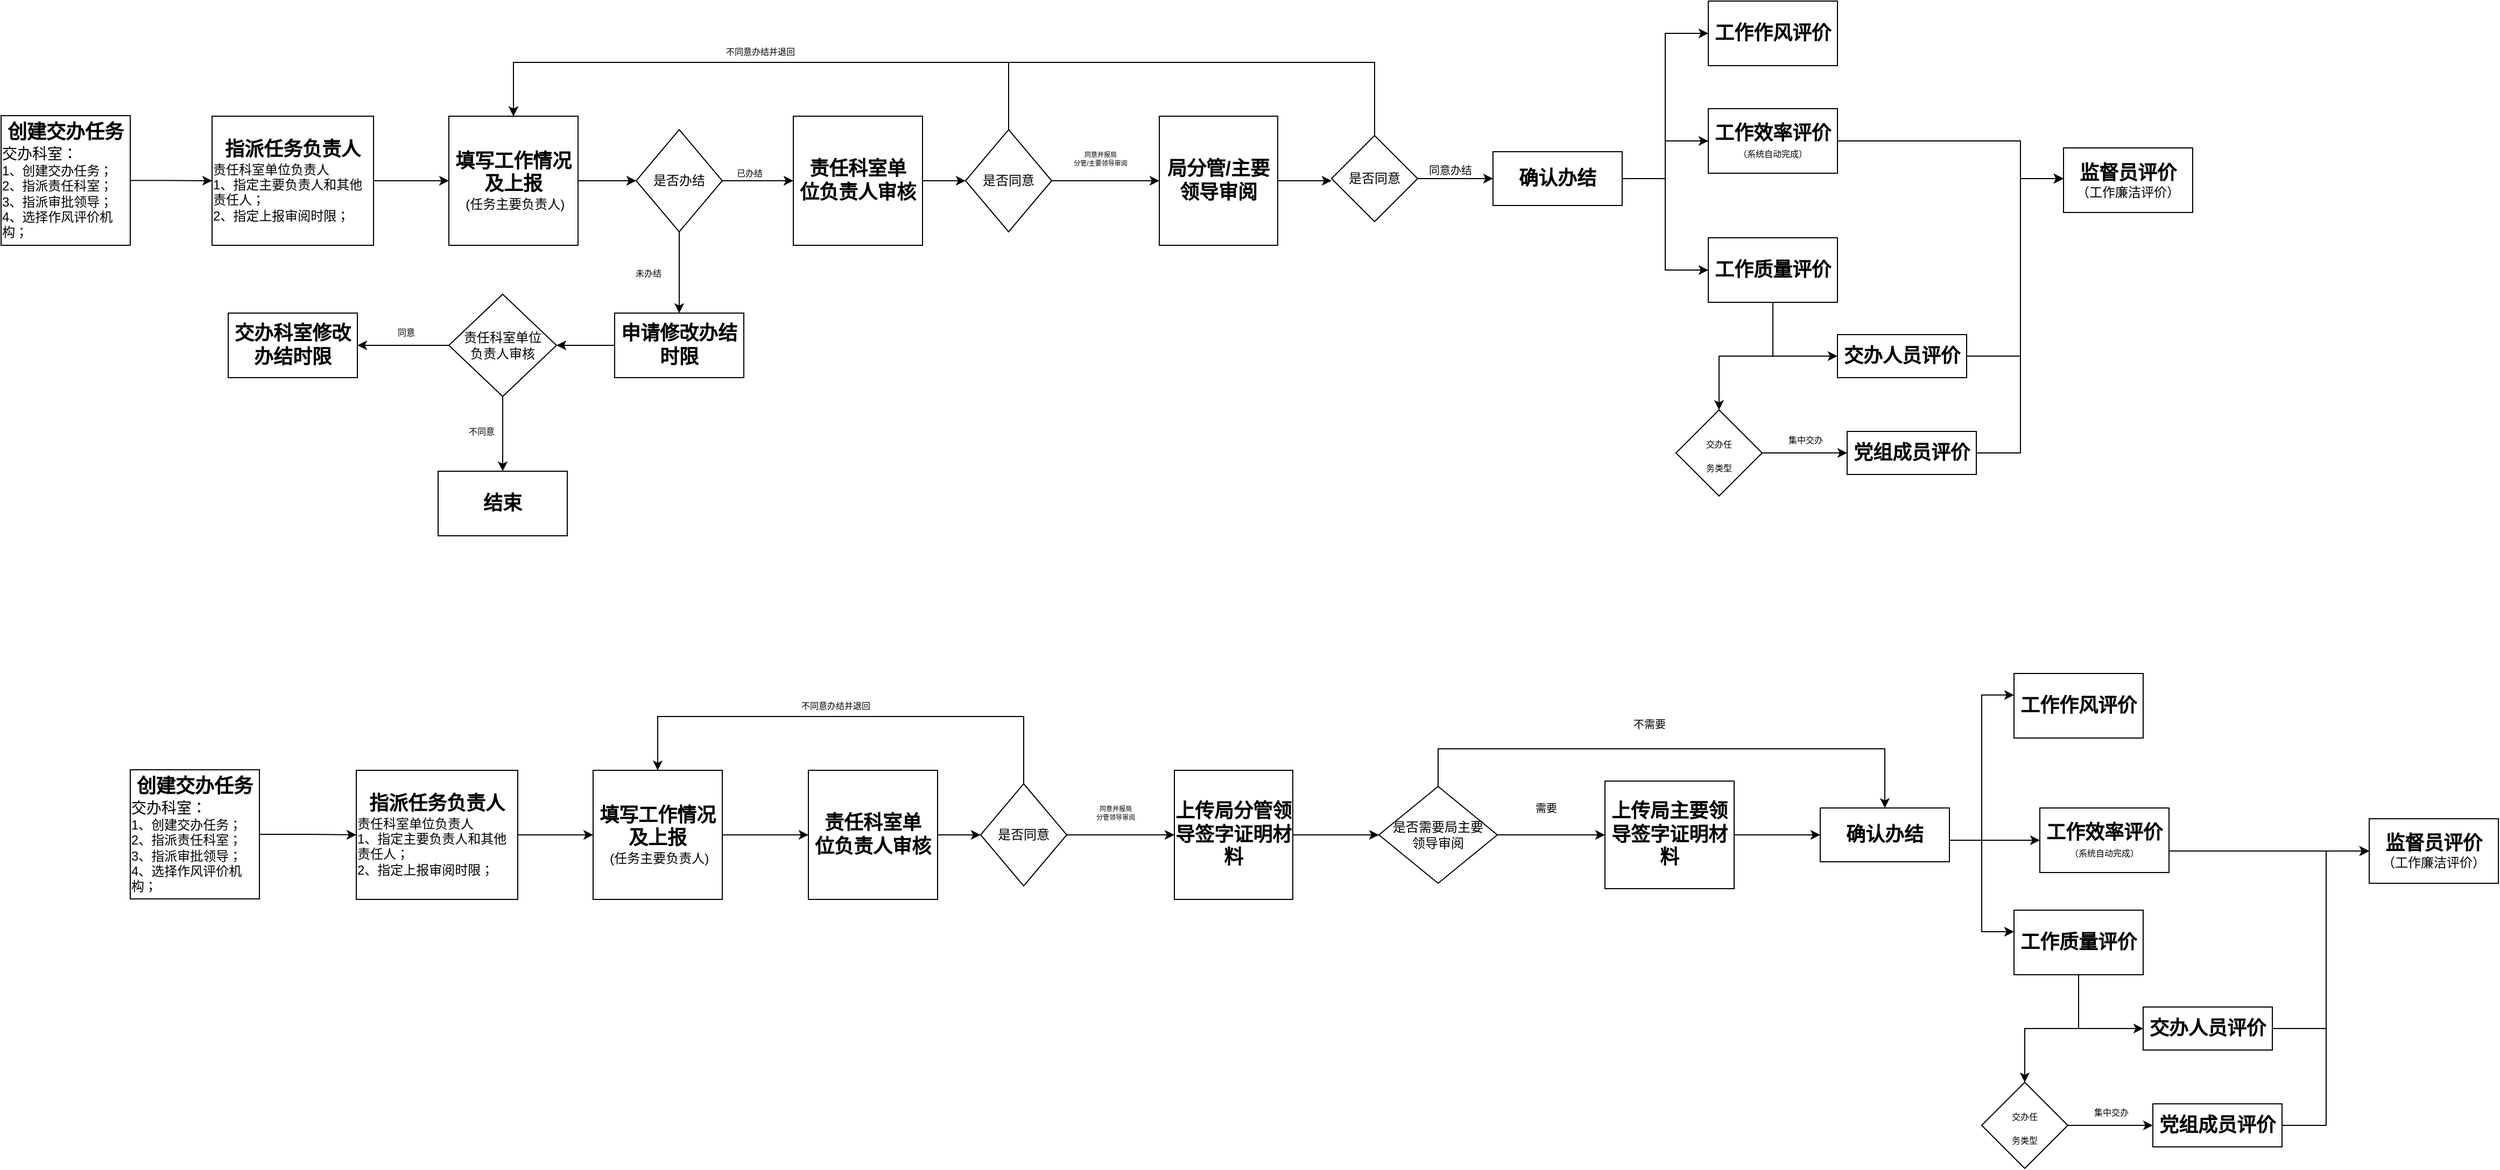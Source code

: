 <mxfile version="16.2.4" type="github">
  <diagram id="zva_Izvk_Pw7jRFiOZ6U" name="第 1 页">
    <mxGraphModel dx="2249" dy="794" grid="1" gridSize="10" guides="1" tooltips="1" connect="1" arrows="1" fold="1" page="1" pageScale="1" pageWidth="827" pageHeight="1169" math="0" shadow="0">
      <root>
        <mxCell id="0" />
        <mxCell id="1" parent="0" />
        <mxCell id="wEzHK_rQ6-qJ8AS3pq5E-3" value="" style="edgeStyle=orthogonalEdgeStyle;rounded=0;orthogonalLoop=1;jettySize=auto;html=1;" edge="1" parent="1" source="wEzHK_rQ6-qJ8AS3pq5E-1" target="wEzHK_rQ6-qJ8AS3pq5E-2">
          <mxGeometry relative="1" as="geometry" />
        </mxCell>
        <mxCell id="wEzHK_rQ6-qJ8AS3pq5E-1" value="&lt;span style=&quot;text-align: left&quot;&gt;&lt;b&gt;&lt;font style=&quot;font-size: 18px&quot;&gt;创建交办任务&lt;/font&gt;&lt;/b&gt;&lt;br&gt;&lt;div style=&quot;text-align: left&quot;&gt;&lt;span style=&quot;font-size: 14px ; text-align: center&quot;&gt;交办科室：&lt;/span&gt;&lt;/div&gt;&lt;/span&gt;&lt;div style=&quot;text-align: left&quot;&gt;&lt;span&gt;1、创建交办任务；&lt;/span&gt;&lt;/div&gt;&lt;div style=&quot;text-align: left&quot;&gt;&lt;span&gt;2、指派责任科室；&lt;/span&gt;&lt;/div&gt;&lt;div style=&quot;text-align: left&quot;&gt;&lt;span&gt;3、指派审批领导；&lt;/span&gt;&lt;/div&gt;&lt;div style=&quot;text-align: left&quot;&gt;&lt;span&gt;4、选择作风评价机构；&lt;/span&gt;&lt;/div&gt;" style="rounded=0;whiteSpace=wrap;html=1;" vertex="1" parent="1">
          <mxGeometry x="-196" y="279.5" width="120" height="120.5" as="geometry" />
        </mxCell>
        <mxCell id="wEzHK_rQ6-qJ8AS3pq5E-7" value="" style="edgeStyle=orthogonalEdgeStyle;rounded=0;orthogonalLoop=1;jettySize=auto;html=1;fontSize=14;" edge="1" parent="1" source="wEzHK_rQ6-qJ8AS3pq5E-2" target="wEzHK_rQ6-qJ8AS3pq5E-6">
          <mxGeometry relative="1" as="geometry" />
        </mxCell>
        <mxCell id="wEzHK_rQ6-qJ8AS3pq5E-2" value="&lt;b&gt;&lt;font style=&quot;font-size: 18px&quot;&gt;指派任务负责人&lt;/font&gt;&lt;/b&gt;&lt;br&gt;&lt;div style=&quot;text-align: left&quot;&gt;责任科室单位负责人&lt;/div&gt;&lt;div style=&quot;text-align: left&quot;&gt;&lt;span&gt;1、指定主要负责人和其他责任人；&lt;/span&gt;&lt;/div&gt;&lt;div style=&quot;text-align: left&quot;&gt;&lt;span&gt;2、指定上报审阅时限；&lt;/span&gt;&lt;/div&gt;" style="rounded=0;whiteSpace=wrap;html=1;" vertex="1" parent="1">
          <mxGeometry y="280" width="150" height="120" as="geometry" />
        </mxCell>
        <mxCell id="wEzHK_rQ6-qJ8AS3pq5E-162" style="edgeStyle=none;rounded=0;orthogonalLoop=1;jettySize=auto;html=1;entryX=0;entryY=0.5;entryDx=0;entryDy=0;fontSize=18;" edge="1" parent="1" source="wEzHK_rQ6-qJ8AS3pq5E-6" target="wEzHK_rQ6-qJ8AS3pq5E-161">
          <mxGeometry relative="1" as="geometry" />
        </mxCell>
        <mxCell id="wEzHK_rQ6-qJ8AS3pq5E-6" value="&lt;font&gt;&lt;span style=&quot;font-size: 18px&quot;&gt;&lt;b&gt;填写工作情况及上报&lt;/b&gt;&lt;/span&gt;&lt;br&gt;&lt;div&gt;&lt;span&gt;&amp;nbsp;(任务主要负责人)&lt;/span&gt;&lt;br&gt;&lt;/div&gt;&lt;/font&gt;" style="whiteSpace=wrap;html=1;rounded=0;" vertex="1" parent="1">
          <mxGeometry x="220" y="280" width="120" height="120" as="geometry" />
        </mxCell>
        <mxCell id="wEzHK_rQ6-qJ8AS3pq5E-18" style="edgeStyle=orthogonalEdgeStyle;rounded=0;orthogonalLoop=1;jettySize=auto;html=1;fontSize=8;entryX=0.5;entryY=0;entryDx=0;entryDy=0;" edge="1" parent="1" source="wEzHK_rQ6-qJ8AS3pq5E-16" target="wEzHK_rQ6-qJ8AS3pq5E-6">
          <mxGeometry relative="1" as="geometry">
            <mxPoint x="280" y="230" as="targetPoint" />
            <Array as="points">
              <mxPoint x="740" y="230" />
              <mxPoint x="280" y="230" />
            </Array>
          </mxGeometry>
        </mxCell>
        <mxCell id="wEzHK_rQ6-qJ8AS3pq5E-19" value="不同意办结并退回" style="edgeLabel;html=1;align=center;verticalAlign=middle;resizable=0;points=[];fontSize=8;" vertex="1" connectable="0" parent="wEzHK_rQ6-qJ8AS3pq5E-18">
          <mxGeometry x="-0.08" y="-3" relative="1" as="geometry">
            <mxPoint x="-30" y="-7" as="offset" />
          </mxGeometry>
        </mxCell>
        <mxCell id="wEzHK_rQ6-qJ8AS3pq5E-21" value="" style="edgeStyle=orthogonalEdgeStyle;rounded=0;orthogonalLoop=1;jettySize=auto;html=1;fontSize=8;" edge="1" parent="1" source="wEzHK_rQ6-qJ8AS3pq5E-16" target="wEzHK_rQ6-qJ8AS3pq5E-20">
          <mxGeometry relative="1" as="geometry" />
        </mxCell>
        <mxCell id="wEzHK_rQ6-qJ8AS3pq5E-16" value="是否同意" style="rhombus;whiteSpace=wrap;html=1;rounded=0;" vertex="1" parent="1">
          <mxGeometry x="700" y="292.5" width="80" height="95" as="geometry" />
        </mxCell>
        <mxCell id="wEzHK_rQ6-qJ8AS3pq5E-26" value="" style="edgeStyle=orthogonalEdgeStyle;rounded=0;orthogonalLoop=1;jettySize=auto;html=1;fontSize=18;" edge="1" parent="1" source="wEzHK_rQ6-qJ8AS3pq5E-20">
          <mxGeometry relative="1" as="geometry">
            <mxPoint x="1040" y="340" as="targetPoint" />
          </mxGeometry>
        </mxCell>
        <mxCell id="wEzHK_rQ6-qJ8AS3pq5E-20" value="&lt;font style=&quot;font-size: 18px&quot;&gt;&lt;b&gt;局分管/主要领导审阅&lt;/b&gt;&lt;/font&gt;" style="whiteSpace=wrap;html=1;rounded=0;" vertex="1" parent="1">
          <mxGeometry x="880" y="280" width="110" height="120" as="geometry" />
        </mxCell>
        <mxCell id="wEzHK_rQ6-qJ8AS3pq5E-23" value="同意并报局&lt;br&gt;分管/主要领导审阅" style="text;html=1;align=center;verticalAlign=middle;resizable=0;points=[];autosize=1;strokeColor=none;fillColor=none;fontSize=6;" vertex="1" parent="1">
          <mxGeometry x="770" y="310" width="110" height="20" as="geometry" />
        </mxCell>
        <mxCell id="wEzHK_rQ6-qJ8AS3pq5E-31" style="edgeStyle=orthogonalEdgeStyle;rounded=0;orthogonalLoop=1;jettySize=auto;html=1;fontSize=18;exitX=0.5;exitY=1;exitDx=0;exitDy=0;" edge="1" parent="1" source="wEzHK_rQ6-qJ8AS3pq5E-40">
          <mxGeometry relative="1" as="geometry">
            <mxPoint x="1090" y="385" as="sourcePoint" />
            <mxPoint x="280" y="280" as="targetPoint" />
            <Array as="points">
              <mxPoint x="1080" y="230" />
              <mxPoint x="280" y="230" />
            </Array>
          </mxGeometry>
        </mxCell>
        <mxCell id="wEzHK_rQ6-qJ8AS3pq5E-33" value="同意办结" style="text;html=1;align=center;verticalAlign=middle;resizable=0;points=[];autosize=1;strokeColor=none;fillColor=none;fontSize=10;" vertex="1" parent="1">
          <mxGeometry x="1120" y="320" width="60" height="20" as="geometry" />
        </mxCell>
        <mxCell id="wEzHK_rQ6-qJ8AS3pq5E-63" value="" style="edgeStyle=orthogonalEdgeStyle;rounded=0;orthogonalLoop=1;jettySize=auto;html=1;fontSize=8;exitX=1;exitY=0.5;exitDx=0;exitDy=0;" edge="1" parent="1" source="wEzHK_rQ6-qJ8AS3pq5E-37" target="wEzHK_rQ6-qJ8AS3pq5E-62">
          <mxGeometry relative="1" as="geometry">
            <Array as="points">
              <mxPoint x="1350" y="338" />
              <mxPoint x="1350" y="423" />
            </Array>
          </mxGeometry>
        </mxCell>
        <mxCell id="wEzHK_rQ6-qJ8AS3pq5E-67" value="" style="edgeStyle=orthogonalEdgeStyle;rounded=0;orthogonalLoop=1;jettySize=auto;html=1;fontSize=18;startArrow=none;exitX=1;exitY=0.5;exitDx=0;exitDy=0;" edge="1" parent="1" source="wEzHK_rQ6-qJ8AS3pq5E-37" target="wEzHK_rQ6-qJ8AS3pq5E-66">
          <mxGeometry relative="1" as="geometry">
            <mxPoint x="1350" y="303" as="sourcePoint" />
            <Array as="points">
              <mxPoint x="1350" y="338" />
              <mxPoint x="1350" y="203" />
            </Array>
          </mxGeometry>
        </mxCell>
        <mxCell id="wEzHK_rQ6-qJ8AS3pq5E-69" style="edgeStyle=orthogonalEdgeStyle;rounded=0;orthogonalLoop=1;jettySize=auto;html=1;entryX=0;entryY=0.5;entryDx=0;entryDy=0;fontSize=18;" edge="1" parent="1" source="wEzHK_rQ6-qJ8AS3pq5E-37" target="wEzHK_rQ6-qJ8AS3pq5E-68">
          <mxGeometry relative="1" as="geometry" />
        </mxCell>
        <mxCell id="wEzHK_rQ6-qJ8AS3pq5E-37" value="&lt;b&gt;&lt;font style=&quot;font-size: 18px&quot;&gt;确认办结&lt;/font&gt;&lt;/b&gt;" style="whiteSpace=wrap;html=1;rounded=0;" vertex="1" parent="1">
          <mxGeometry x="1190" y="313" width="120" height="50" as="geometry" />
        </mxCell>
        <mxCell id="wEzHK_rQ6-qJ8AS3pq5E-159" style="edgeStyle=none;rounded=0;orthogonalLoop=1;jettySize=auto;html=1;fontSize=18;" edge="1" parent="1" source="wEzHK_rQ6-qJ8AS3pq5E-40" target="wEzHK_rQ6-qJ8AS3pq5E-37">
          <mxGeometry relative="1" as="geometry" />
        </mxCell>
        <mxCell id="wEzHK_rQ6-qJ8AS3pq5E-40" value="是否同意" style="rhombus;whiteSpace=wrap;html=1;rounded=0;" vertex="1" parent="1">
          <mxGeometry x="1040" y="298" width="80" height="80" as="geometry" />
        </mxCell>
        <mxCell id="wEzHK_rQ6-qJ8AS3pq5E-76" style="edgeStyle=orthogonalEdgeStyle;rounded=0;orthogonalLoop=1;jettySize=auto;html=1;entryX=0;entryY=0.5;entryDx=0;entryDy=0;fontSize=18;" edge="1" parent="1" source="wEzHK_rQ6-qJ8AS3pq5E-51">
          <mxGeometry relative="1" as="geometry">
            <mxPoint x="1720" y="338" as="targetPoint" />
            <Array as="points">
              <mxPoint x="1680" y="503" />
              <mxPoint x="1680" y="338" />
            </Array>
          </mxGeometry>
        </mxCell>
        <mxCell id="wEzHK_rQ6-qJ8AS3pq5E-51" value="&lt;b&gt;&lt;font style=&quot;font-size: 18px&quot;&gt;交办人员评价&lt;/font&gt;&lt;/b&gt;" style="whiteSpace=wrap;html=1;rounded=0;" vertex="1" parent="1">
          <mxGeometry x="1510" y="483" width="120" height="40" as="geometry" />
        </mxCell>
        <mxCell id="wEzHK_rQ6-qJ8AS3pq5E-56" value="" style="edgeStyle=orthogonalEdgeStyle;rounded=0;orthogonalLoop=1;jettySize=auto;html=1;fontSize=8;" edge="1" parent="1" source="wEzHK_rQ6-qJ8AS3pq5E-53" target="wEzHK_rQ6-qJ8AS3pq5E-55">
          <mxGeometry relative="1" as="geometry" />
        </mxCell>
        <mxCell id="wEzHK_rQ6-qJ8AS3pq5E-53" value="&lt;font style=&quot;font-size: 8px&quot;&gt;交办任&lt;br&gt;务类型&lt;/font&gt;" style="rhombus;whiteSpace=wrap;html=1;fontSize=18;" vertex="1" parent="1">
          <mxGeometry x="1360" y="553" width="80" height="80" as="geometry" />
        </mxCell>
        <mxCell id="wEzHK_rQ6-qJ8AS3pq5E-77" style="edgeStyle=orthogonalEdgeStyle;rounded=0;orthogonalLoop=1;jettySize=auto;html=1;entryX=0;entryY=0.5;entryDx=0;entryDy=0;fontSize=18;" edge="1" parent="1" source="wEzHK_rQ6-qJ8AS3pq5E-55">
          <mxGeometry relative="1" as="geometry">
            <mxPoint x="1720" y="338" as="targetPoint" />
            <Array as="points">
              <mxPoint x="1680" y="593" />
              <mxPoint x="1680" y="338" />
            </Array>
          </mxGeometry>
        </mxCell>
        <mxCell id="wEzHK_rQ6-qJ8AS3pq5E-55" value="&lt;b&gt;&lt;font style=&quot;font-size: 18px&quot;&gt;党组成员评价&lt;/font&gt;&lt;/b&gt;" style="whiteSpace=wrap;html=1;fontSize=18;" vertex="1" parent="1">
          <mxGeometry x="1519" y="573" width="120" height="40" as="geometry" />
        </mxCell>
        <mxCell id="wEzHK_rQ6-qJ8AS3pq5E-57" value="&lt;font style=&quot;font-size: 8px&quot;&gt;集中交办&lt;/font&gt;" style="text;html=1;align=center;verticalAlign=middle;resizable=0;points=[];autosize=1;strokeColor=none;fillColor=none;fontSize=18;" vertex="1" parent="1">
          <mxGeometry x="1450" y="563" width="60" height="30" as="geometry" />
        </mxCell>
        <mxCell id="wEzHK_rQ6-qJ8AS3pq5E-64" style="edgeStyle=orthogonalEdgeStyle;rounded=0;orthogonalLoop=1;jettySize=auto;html=1;fontSize=18;" edge="1" parent="1" source="wEzHK_rQ6-qJ8AS3pq5E-62" target="wEzHK_rQ6-qJ8AS3pq5E-53">
          <mxGeometry relative="1" as="geometry" />
        </mxCell>
        <mxCell id="wEzHK_rQ6-qJ8AS3pq5E-72" style="edgeStyle=orthogonalEdgeStyle;rounded=0;orthogonalLoop=1;jettySize=auto;html=1;fontSize=8;" edge="1" parent="1" source="wEzHK_rQ6-qJ8AS3pq5E-62" target="wEzHK_rQ6-qJ8AS3pq5E-51">
          <mxGeometry relative="1" as="geometry">
            <Array as="points">
              <mxPoint x="1450" y="503" />
            </Array>
          </mxGeometry>
        </mxCell>
        <mxCell id="wEzHK_rQ6-qJ8AS3pq5E-62" value="&lt;font style=&quot;font-size: 18px&quot;&gt;&lt;b&gt;工作质量评价&lt;/b&gt;&lt;/font&gt;" style="whiteSpace=wrap;html=1;rounded=0;" vertex="1" parent="1">
          <mxGeometry x="1390" y="393" width="120" height="60" as="geometry" />
        </mxCell>
        <mxCell id="wEzHK_rQ6-qJ8AS3pq5E-66" value="&lt;font style=&quot;font-size: 18px&quot;&gt;&lt;b&gt;工作作风评价&lt;/b&gt;&lt;/font&gt;" style="whiteSpace=wrap;html=1;rounded=0;" vertex="1" parent="1">
          <mxGeometry x="1390" y="173" width="120" height="60" as="geometry" />
        </mxCell>
        <mxCell id="wEzHK_rQ6-qJ8AS3pq5E-74" value="" style="edgeStyle=orthogonalEdgeStyle;rounded=0;orthogonalLoop=1;jettySize=auto;html=1;fontSize=8;exitX=1;exitY=0.5;exitDx=0;exitDy=0;" edge="1" parent="1" source="wEzHK_rQ6-qJ8AS3pq5E-68">
          <mxGeometry relative="1" as="geometry">
            <mxPoint x="1720" y="338" as="targetPoint" />
            <Array as="points">
              <mxPoint x="1680" y="303" />
              <mxPoint x="1680" y="338" />
            </Array>
          </mxGeometry>
        </mxCell>
        <mxCell id="wEzHK_rQ6-qJ8AS3pq5E-73" value="&lt;b&gt;&lt;font style=&quot;font-size: 18px&quot;&gt;监督员评价&lt;/font&gt;&lt;/b&gt;&lt;br&gt;（工作廉洁评价）" style="whiteSpace=wrap;html=1;rounded=0;" vertex="1" parent="1">
          <mxGeometry x="1720" y="309.5" width="120" height="60" as="geometry" />
        </mxCell>
        <mxCell id="wEzHK_rQ6-qJ8AS3pq5E-68" value="&lt;font&gt;&lt;span style=&quot;font-weight: bold ; font-size: 18px&quot;&gt;工作效率评价&lt;/span&gt;&lt;br&gt;&lt;font style=&quot;font-size: 8px&quot;&gt;（系统自动完成）&lt;/font&gt;&lt;br&gt;&lt;/font&gt;" style="whiteSpace=wrap;html=1;rounded=0;" vertex="1" parent="1">
          <mxGeometry x="1390" y="273" width="120" height="60" as="geometry" />
        </mxCell>
        <mxCell id="wEzHK_rQ6-qJ8AS3pq5E-78" value="" style="edgeStyle=orthogonalEdgeStyle;rounded=0;orthogonalLoop=1;jettySize=auto;html=1;fontSize=18;endArrow=none;" edge="1" parent="1" source="wEzHK_rQ6-qJ8AS3pq5E-37" target="wEzHK_rQ6-qJ8AS3pq5E-68">
          <mxGeometry relative="1" as="geometry">
            <mxPoint x="1310" y="338" as="sourcePoint" />
            <mxPoint x="1450" y="203" as="targetPoint" />
          </mxGeometry>
        </mxCell>
        <mxCell id="wEzHK_rQ6-qJ8AS3pq5E-87" style="edgeStyle=orthogonalEdgeStyle;rounded=0;orthogonalLoop=1;jettySize=auto;html=1;fontSize=18;" edge="1" parent="1" source="wEzHK_rQ6-qJ8AS3pq5E-85" target="wEzHK_rQ6-qJ8AS3pq5E-16">
          <mxGeometry relative="1" as="geometry" />
        </mxCell>
        <mxCell id="wEzHK_rQ6-qJ8AS3pq5E-85" value="&lt;font style=&quot;font-size: 18px&quot;&gt;&lt;b&gt;&lt;span style=&quot;background-color: rgb(255 , 255 , 255)&quot;&gt;责任科室单&lt;/span&gt;&lt;br style=&quot;background-color: rgb(255 , 255 , 255)&quot;&gt;&lt;span style=&quot;background-color: rgb(255 , 255 , 255)&quot;&gt;位负责人审核&lt;/span&gt;&lt;/b&gt;&lt;/font&gt;" style="whiteSpace=wrap;html=1;rounded=0;align=center;" vertex="1" parent="1">
          <mxGeometry x="540" y="280" width="120" height="120" as="geometry" />
        </mxCell>
        <mxCell id="wEzHK_rQ6-qJ8AS3pq5E-92" value="" style="edgeStyle=orthogonalEdgeStyle;rounded=0;orthogonalLoop=1;jettySize=auto;html=1;" edge="1" parent="1" source="wEzHK_rQ6-qJ8AS3pq5E-93" target="wEzHK_rQ6-qJ8AS3pq5E-95">
          <mxGeometry relative="1" as="geometry" />
        </mxCell>
        <mxCell id="wEzHK_rQ6-qJ8AS3pq5E-93" value="&lt;span style=&quot;text-align: left&quot;&gt;&lt;b&gt;&lt;font style=&quot;font-size: 18px&quot;&gt;创建交办任务&lt;/font&gt;&lt;/b&gt;&lt;br&gt;&lt;div style=&quot;text-align: left&quot;&gt;&lt;span style=&quot;font-size: 14px ; text-align: center&quot;&gt;交办科室：&lt;/span&gt;&lt;/div&gt;&lt;/span&gt;&lt;div style=&quot;text-align: left&quot;&gt;&lt;span&gt;1、创建交办任务；&lt;/span&gt;&lt;/div&gt;&lt;div style=&quot;text-align: left&quot;&gt;&lt;span&gt;2、指派责任科室；&lt;/span&gt;&lt;/div&gt;&lt;div style=&quot;text-align: left&quot;&gt;&lt;span&gt;3、指派审批领导；&lt;/span&gt;&lt;/div&gt;&lt;div style=&quot;text-align: left&quot;&gt;&lt;span&gt;4、选择作风评价机构；&lt;/span&gt;&lt;/div&gt;" style="rounded=0;whiteSpace=wrap;html=1;" vertex="1" parent="1">
          <mxGeometry x="-76" y="887.5" width="120" height="120" as="geometry" />
        </mxCell>
        <mxCell id="wEzHK_rQ6-qJ8AS3pq5E-94" value="" style="edgeStyle=orthogonalEdgeStyle;rounded=0;orthogonalLoop=1;jettySize=auto;html=1;fontSize=14;" edge="1" parent="1" source="wEzHK_rQ6-qJ8AS3pq5E-95" target="wEzHK_rQ6-qJ8AS3pq5E-97">
          <mxGeometry relative="1" as="geometry" />
        </mxCell>
        <mxCell id="wEzHK_rQ6-qJ8AS3pq5E-95" value="&lt;b&gt;&lt;font style=&quot;font-size: 18px&quot;&gt;指派任务负责人&lt;/font&gt;&lt;/b&gt;&lt;br&gt;&lt;div style=&quot;text-align: left&quot;&gt;责任科室单位负责人&lt;/div&gt;&lt;div style=&quot;text-align: left&quot;&gt;&lt;span&gt;1、指定主要负责人和其他责任人；&lt;/span&gt;&lt;/div&gt;&lt;div style=&quot;text-align: left&quot;&gt;&lt;span&gt;2、指定上报审阅时限；&lt;/span&gt;&lt;/div&gt;" style="rounded=0;whiteSpace=wrap;html=1;" vertex="1" parent="1">
          <mxGeometry x="134" y="888" width="150" height="120" as="geometry" />
        </mxCell>
        <mxCell id="wEzHK_rQ6-qJ8AS3pq5E-96" value="" style="edgeStyle=orthogonalEdgeStyle;rounded=0;orthogonalLoop=1;jettySize=auto;html=1;fontSize=18;" edge="1" parent="1" source="wEzHK_rQ6-qJ8AS3pq5E-97" target="wEzHK_rQ6-qJ8AS3pq5E-144">
          <mxGeometry relative="1" as="geometry" />
        </mxCell>
        <mxCell id="wEzHK_rQ6-qJ8AS3pq5E-97" value="&lt;font&gt;&lt;span style=&quot;font-size: 18px&quot;&gt;&lt;b&gt;填写工作情况及上报&lt;/b&gt;&lt;/span&gt;&lt;br&gt;&lt;div&gt;&lt;span&gt;&amp;nbsp;(任务主要负责人)&lt;/span&gt;&lt;br&gt;&lt;/div&gt;&lt;/font&gt;" style="whiteSpace=wrap;html=1;rounded=0;" vertex="1" parent="1">
          <mxGeometry x="354" y="888" width="120" height="120" as="geometry" />
        </mxCell>
        <mxCell id="wEzHK_rQ6-qJ8AS3pq5E-98" style="edgeStyle=orthogonalEdgeStyle;rounded=0;orthogonalLoop=1;jettySize=auto;html=1;entryX=0.5;entryY=0;entryDx=0;entryDy=0;fontSize=8;" edge="1" parent="1" source="wEzHK_rQ6-qJ8AS3pq5E-101" target="wEzHK_rQ6-qJ8AS3pq5E-97">
          <mxGeometry relative="1" as="geometry">
            <Array as="points">
              <mxPoint x="754" y="838" />
              <mxPoint x="414" y="838" />
            </Array>
          </mxGeometry>
        </mxCell>
        <mxCell id="wEzHK_rQ6-qJ8AS3pq5E-99" value="不同意办结并退回" style="edgeLabel;html=1;align=center;verticalAlign=middle;resizable=0;points=[];fontSize=8;" vertex="1" connectable="0" parent="wEzHK_rQ6-qJ8AS3pq5E-98">
          <mxGeometry x="-0.08" y="-3" relative="1" as="geometry">
            <mxPoint x="-30" y="-7" as="offset" />
          </mxGeometry>
        </mxCell>
        <mxCell id="wEzHK_rQ6-qJ8AS3pq5E-100" value="" style="edgeStyle=orthogonalEdgeStyle;rounded=0;orthogonalLoop=1;jettySize=auto;html=1;fontSize=8;" edge="1" parent="1" source="wEzHK_rQ6-qJ8AS3pq5E-101" target="wEzHK_rQ6-qJ8AS3pq5E-103">
          <mxGeometry relative="1" as="geometry" />
        </mxCell>
        <mxCell id="wEzHK_rQ6-qJ8AS3pq5E-101" value="是否同意" style="rhombus;whiteSpace=wrap;html=1;rounded=0;" vertex="1" parent="1">
          <mxGeometry x="714" y="900.5" width="80" height="95" as="geometry" />
        </mxCell>
        <mxCell id="wEzHK_rQ6-qJ8AS3pq5E-102" value="" style="edgeStyle=orthogonalEdgeStyle;rounded=0;orthogonalLoop=1;jettySize=auto;html=1;fontSize=18;entryX=0;entryY=0.5;entryDx=0;entryDy=0;" edge="1" parent="1" source="wEzHK_rQ6-qJ8AS3pq5E-103" target="wEzHK_rQ6-qJ8AS3pq5E-110">
          <mxGeometry relative="1" as="geometry">
            <mxPoint x="1054" y="948" as="targetPoint" />
          </mxGeometry>
        </mxCell>
        <mxCell id="wEzHK_rQ6-qJ8AS3pq5E-103" value="&lt;font style=&quot;font-size: 18px&quot;&gt;&lt;b&gt;上传局分管领导签字证明材料&lt;/b&gt;&lt;/font&gt;" style="whiteSpace=wrap;html=1;rounded=0;" vertex="1" parent="1">
          <mxGeometry x="894" y="888" width="110" height="120" as="geometry" />
        </mxCell>
        <mxCell id="wEzHK_rQ6-qJ8AS3pq5E-104" value="同意并报局&lt;br&gt;分管领导审阅" style="text;html=1;align=center;verticalAlign=middle;resizable=0;points=[];autosize=1;strokeColor=none;fillColor=none;fontSize=6;" vertex="1" parent="1">
          <mxGeometry x="794" y="918" width="90" height="20" as="geometry" />
        </mxCell>
        <mxCell id="wEzHK_rQ6-qJ8AS3pq5E-108" value="" style="edgeStyle=orthogonalEdgeStyle;rounded=0;orthogonalLoop=1;jettySize=auto;html=1;fontSize=18;" edge="1" parent="1" source="wEzHK_rQ6-qJ8AS3pq5E-110" target="wEzHK_rQ6-qJ8AS3pq5E-112">
          <mxGeometry relative="1" as="geometry" />
        </mxCell>
        <mxCell id="wEzHK_rQ6-qJ8AS3pq5E-109" value="" style="edgeStyle=orthogonalEdgeStyle;rounded=0;orthogonalLoop=1;jettySize=auto;html=1;fontSize=10;" edge="1" parent="1" source="wEzHK_rQ6-qJ8AS3pq5E-110" target="wEzHK_rQ6-qJ8AS3pq5E-119">
          <mxGeometry relative="1" as="geometry">
            <Array as="points">
              <mxPoint x="1139" y="868" />
              <mxPoint x="1554" y="868" />
            </Array>
          </mxGeometry>
        </mxCell>
        <mxCell id="wEzHK_rQ6-qJ8AS3pq5E-110" value="是否需要局主要&lt;br&gt;领导审阅" style="rhombus;whiteSpace=wrap;html=1;rounded=0;" vertex="1" parent="1">
          <mxGeometry x="1084" y="903" width="110" height="90" as="geometry" />
        </mxCell>
        <mxCell id="wEzHK_rQ6-qJ8AS3pq5E-111" value="" style="edgeStyle=orthogonalEdgeStyle;rounded=0;orthogonalLoop=1;jettySize=auto;html=1;fontSize=10;entryX=0;entryY=0.5;entryDx=0;entryDy=0;" edge="1" parent="1" source="wEzHK_rQ6-qJ8AS3pq5E-112" target="wEzHK_rQ6-qJ8AS3pq5E-119">
          <mxGeometry relative="1" as="geometry">
            <mxPoint x="1474" y="948" as="targetPoint" />
          </mxGeometry>
        </mxCell>
        <mxCell id="wEzHK_rQ6-qJ8AS3pq5E-112" value="&lt;b style=&quot;font-size: 18px&quot;&gt;上传局主要领导签字证明材料&lt;/b&gt;" style="whiteSpace=wrap;html=1;rounded=0;" vertex="1" parent="1">
          <mxGeometry x="1294" y="898" width="120" height="100" as="geometry" />
        </mxCell>
        <mxCell id="wEzHK_rQ6-qJ8AS3pq5E-115" value="需要" style="text;html=1;align=center;verticalAlign=middle;resizable=0;points=[];autosize=1;strokeColor=none;fillColor=none;fontSize=10;" vertex="1" parent="1">
          <mxGeometry x="1219" y="913" width="40" height="20" as="geometry" />
        </mxCell>
        <mxCell id="wEzHK_rQ6-qJ8AS3pq5E-116" value="" style="edgeStyle=orthogonalEdgeStyle;rounded=0;orthogonalLoop=1;jettySize=auto;html=1;fontSize=8;exitX=1;exitY=0.5;exitDx=0;exitDy=0;" edge="1" parent="1" source="wEzHK_rQ6-qJ8AS3pq5E-119" target="wEzHK_rQ6-qJ8AS3pq5E-137">
          <mxGeometry relative="1" as="geometry">
            <Array as="points">
              <mxPoint x="1614" y="953" />
              <mxPoint x="1644" y="953" />
              <mxPoint x="1644" y="1038" />
            </Array>
          </mxGeometry>
        </mxCell>
        <mxCell id="wEzHK_rQ6-qJ8AS3pq5E-117" value="" style="edgeStyle=orthogonalEdgeStyle;rounded=0;orthogonalLoop=1;jettySize=auto;html=1;fontSize=18;startArrow=none;exitX=1;exitY=0.5;exitDx=0;exitDy=0;" edge="1" parent="1" source="wEzHK_rQ6-qJ8AS3pq5E-119" target="wEzHK_rQ6-qJ8AS3pq5E-138">
          <mxGeometry relative="1" as="geometry">
            <mxPoint x="1914" y="918" as="sourcePoint" />
            <Array as="points">
              <mxPoint x="1614" y="953" />
              <mxPoint x="1644" y="953" />
              <mxPoint x="1644" y="818" />
            </Array>
          </mxGeometry>
        </mxCell>
        <mxCell id="wEzHK_rQ6-qJ8AS3pq5E-155" style="edgeStyle=none;rounded=0;orthogonalLoop=1;jettySize=auto;html=1;entryX=0;entryY=0.5;entryDx=0;entryDy=0;fontSize=18;" edge="1" parent="1" target="wEzHK_rQ6-qJ8AS3pq5E-141">
          <mxGeometry relative="1" as="geometry">
            <mxPoint x="1614" y="953" as="sourcePoint" />
          </mxGeometry>
        </mxCell>
        <mxCell id="wEzHK_rQ6-qJ8AS3pq5E-119" value="&lt;b&gt;&lt;font style=&quot;font-size: 18px&quot;&gt;确认办结&lt;/font&gt;&lt;/b&gt;" style="whiteSpace=wrap;html=1;rounded=0;" vertex="1" parent="1">
          <mxGeometry x="1494" y="923" width="120" height="50" as="geometry" />
        </mxCell>
        <mxCell id="wEzHK_rQ6-qJ8AS3pq5E-120" value="&lt;font style=&quot;font-size: 10px&quot;&gt;不需要&lt;/font&gt;" style="text;html=1;align=center;verticalAlign=middle;resizable=0;points=[];autosize=1;strokeColor=none;fillColor=none;fontSize=18;" vertex="1" parent="1">
          <mxGeometry x="1310" y="828" width="50" height="30" as="geometry" />
        </mxCell>
        <mxCell id="wEzHK_rQ6-qJ8AS3pq5E-125" style="edgeStyle=orthogonalEdgeStyle;rounded=0;orthogonalLoop=1;jettySize=auto;html=1;entryX=0;entryY=0.5;entryDx=0;entryDy=0;fontSize=18;" edge="1" parent="1" source="wEzHK_rQ6-qJ8AS3pq5E-126" target="wEzHK_rQ6-qJ8AS3pq5E-140">
          <mxGeometry relative="1" as="geometry">
            <Array as="points">
              <mxPoint x="1964" y="1128" />
              <mxPoint x="1964" y="963" />
            </Array>
          </mxGeometry>
        </mxCell>
        <mxCell id="wEzHK_rQ6-qJ8AS3pq5E-126" value="&lt;b&gt;&lt;font style=&quot;font-size: 18px&quot;&gt;交办人员评价&lt;/font&gt;&lt;/b&gt;" style="whiteSpace=wrap;html=1;rounded=0;" vertex="1" parent="1">
          <mxGeometry x="1794" y="1108" width="120" height="40" as="geometry" />
        </mxCell>
        <mxCell id="wEzHK_rQ6-qJ8AS3pq5E-127" value="" style="edgeStyle=orthogonalEdgeStyle;rounded=0;orthogonalLoop=1;jettySize=auto;html=1;fontSize=8;" edge="1" parent="1" source="wEzHK_rQ6-qJ8AS3pq5E-128" target="wEzHK_rQ6-qJ8AS3pq5E-130">
          <mxGeometry relative="1" as="geometry" />
        </mxCell>
        <mxCell id="wEzHK_rQ6-qJ8AS3pq5E-128" value="&lt;font style=&quot;font-size: 8px&quot;&gt;交办任&lt;br&gt;务类型&lt;/font&gt;" style="rhombus;whiteSpace=wrap;html=1;fontSize=18;" vertex="1" parent="1">
          <mxGeometry x="1644" y="1178" width="80" height="80" as="geometry" />
        </mxCell>
        <mxCell id="wEzHK_rQ6-qJ8AS3pq5E-129" style="edgeStyle=orthogonalEdgeStyle;rounded=0;orthogonalLoop=1;jettySize=auto;html=1;entryX=0;entryY=0.5;entryDx=0;entryDy=0;fontSize=18;" edge="1" parent="1" source="wEzHK_rQ6-qJ8AS3pq5E-130" target="wEzHK_rQ6-qJ8AS3pq5E-140">
          <mxGeometry relative="1" as="geometry">
            <Array as="points">
              <mxPoint x="1964" y="1218" />
              <mxPoint x="1964" y="963" />
            </Array>
          </mxGeometry>
        </mxCell>
        <mxCell id="wEzHK_rQ6-qJ8AS3pq5E-130" value="&lt;b&gt;&lt;font style=&quot;font-size: 18px&quot;&gt;党组成员评价&lt;/font&gt;&lt;/b&gt;" style="whiteSpace=wrap;html=1;fontSize=18;" vertex="1" parent="1">
          <mxGeometry x="1803" y="1198" width="120" height="40" as="geometry" />
        </mxCell>
        <mxCell id="wEzHK_rQ6-qJ8AS3pq5E-131" value="&lt;font style=&quot;font-size: 8px&quot;&gt;集中交办&lt;/font&gt;" style="text;html=1;align=center;verticalAlign=middle;resizable=0;points=[];autosize=1;strokeColor=none;fillColor=none;fontSize=18;" vertex="1" parent="1">
          <mxGeometry x="1734" y="1188" width="60" height="30" as="geometry" />
        </mxCell>
        <mxCell id="wEzHK_rQ6-qJ8AS3pq5E-135" style="edgeStyle=orthogonalEdgeStyle;rounded=0;orthogonalLoop=1;jettySize=auto;html=1;fontSize=18;" edge="1" parent="1" source="wEzHK_rQ6-qJ8AS3pq5E-137" target="wEzHK_rQ6-qJ8AS3pq5E-128">
          <mxGeometry relative="1" as="geometry" />
        </mxCell>
        <mxCell id="wEzHK_rQ6-qJ8AS3pq5E-136" style="edgeStyle=orthogonalEdgeStyle;rounded=0;orthogonalLoop=1;jettySize=auto;html=1;fontSize=8;" edge="1" parent="1" source="wEzHK_rQ6-qJ8AS3pq5E-137" target="wEzHK_rQ6-qJ8AS3pq5E-126">
          <mxGeometry relative="1" as="geometry">
            <Array as="points">
              <mxPoint x="1734" y="1128" />
            </Array>
          </mxGeometry>
        </mxCell>
        <mxCell id="wEzHK_rQ6-qJ8AS3pq5E-137" value="&lt;font style=&quot;font-size: 18px&quot;&gt;&lt;b&gt;工作质量评价&lt;/b&gt;&lt;/font&gt;" style="whiteSpace=wrap;html=1;rounded=0;" vertex="1" parent="1">
          <mxGeometry x="1674" y="1018" width="120" height="60" as="geometry" />
        </mxCell>
        <mxCell id="wEzHK_rQ6-qJ8AS3pq5E-138" value="&lt;font style=&quot;font-size: 18px&quot;&gt;&lt;b&gt;工作作风评价&lt;/b&gt;&lt;/font&gt;" style="whiteSpace=wrap;html=1;rounded=0;" vertex="1" parent="1">
          <mxGeometry x="1674" y="798" width="120" height="60" as="geometry" />
        </mxCell>
        <mxCell id="wEzHK_rQ6-qJ8AS3pq5E-139" value="" style="edgeStyle=orthogonalEdgeStyle;rounded=0;orthogonalLoop=1;jettySize=auto;html=1;fontSize=8;exitX=1;exitY=0.5;exitDx=0;exitDy=0;" edge="1" parent="1" source="wEzHK_rQ6-qJ8AS3pq5E-141" target="wEzHK_rQ6-qJ8AS3pq5E-140">
          <mxGeometry relative="1" as="geometry">
            <Array as="points">
              <mxPoint x="1884" y="963" />
              <mxPoint x="1884" y="963" />
            </Array>
          </mxGeometry>
        </mxCell>
        <mxCell id="wEzHK_rQ6-qJ8AS3pq5E-140" value="&lt;b&gt;&lt;font style=&quot;font-size: 18px&quot;&gt;监督员评价&lt;/font&gt;&lt;/b&gt;&lt;br&gt;（工作廉洁评价）" style="whiteSpace=wrap;html=1;rounded=0;" vertex="1" parent="1">
          <mxGeometry x="2004" y="933" width="120" height="60" as="geometry" />
        </mxCell>
        <mxCell id="wEzHK_rQ6-qJ8AS3pq5E-141" value="&lt;font&gt;&lt;span style=&quot;font-weight: bold ; font-size: 18px&quot;&gt;工作效率评价&lt;/span&gt;&lt;br&gt;&lt;font style=&quot;font-size: 8px&quot;&gt;（系统自动完成）&lt;/font&gt;&lt;br&gt;&lt;/font&gt;" style="whiteSpace=wrap;html=1;rounded=0;" vertex="1" parent="1">
          <mxGeometry x="1698" y="923" width="120" height="60" as="geometry" />
        </mxCell>
        <mxCell id="wEzHK_rQ6-qJ8AS3pq5E-143" style="edgeStyle=orthogonalEdgeStyle;rounded=0;orthogonalLoop=1;jettySize=auto;html=1;fontSize=18;" edge="1" parent="1" source="wEzHK_rQ6-qJ8AS3pq5E-144" target="wEzHK_rQ6-qJ8AS3pq5E-101">
          <mxGeometry relative="1" as="geometry" />
        </mxCell>
        <mxCell id="wEzHK_rQ6-qJ8AS3pq5E-144" value="&lt;font style=&quot;font-size: 18px&quot;&gt;&lt;b&gt;&lt;span style=&quot;background-color: rgb(255 , 255 , 255)&quot;&gt;责任科室单&lt;/span&gt;&lt;br style=&quot;background-color: rgb(255 , 255 , 255)&quot;&gt;&lt;span style=&quot;background-color: rgb(255 , 255 , 255)&quot;&gt;位负责人审核&lt;/span&gt;&lt;/b&gt;&lt;/font&gt;" style="whiteSpace=wrap;html=1;rounded=0;align=center;" vertex="1" parent="1">
          <mxGeometry x="554" y="888" width="120" height="120" as="geometry" />
        </mxCell>
        <mxCell id="wEzHK_rQ6-qJ8AS3pq5E-163" style="edgeStyle=none;rounded=0;orthogonalLoop=1;jettySize=auto;html=1;entryX=0;entryY=0.5;entryDx=0;entryDy=0;fontSize=18;" edge="1" parent="1" source="wEzHK_rQ6-qJ8AS3pq5E-161" target="wEzHK_rQ6-qJ8AS3pq5E-85">
          <mxGeometry relative="1" as="geometry" />
        </mxCell>
        <mxCell id="wEzHK_rQ6-qJ8AS3pq5E-170" value="" style="edgeStyle=none;rounded=0;orthogonalLoop=1;jettySize=auto;html=1;fontSize=8;entryX=0.5;entryY=0;entryDx=0;entryDy=0;" edge="1" parent="1" source="wEzHK_rQ6-qJ8AS3pq5E-161" target="wEzHK_rQ6-qJ8AS3pq5E-174">
          <mxGeometry relative="1" as="geometry">
            <mxPoint x="434" y="440" as="targetPoint" />
          </mxGeometry>
        </mxCell>
        <mxCell id="wEzHK_rQ6-qJ8AS3pq5E-161" value="是否办结" style="rhombus;whiteSpace=wrap;html=1;rounded=0;" vertex="1" parent="1">
          <mxGeometry x="394" y="292.5" width="80" height="95" as="geometry" />
        </mxCell>
        <mxCell id="wEzHK_rQ6-qJ8AS3pq5E-164" value="&lt;font style=&quot;font-size: 8px&quot;&gt;已办结&lt;/font&gt;" style="text;html=1;align=center;verticalAlign=middle;resizable=0;points=[];autosize=1;strokeColor=none;fillColor=none;fontSize=18;" vertex="1" parent="1">
          <mxGeometry x="474" y="315" width="50" height="30" as="geometry" />
        </mxCell>
        <mxCell id="wEzHK_rQ6-qJ8AS3pq5E-168" value="&lt;font style=&quot;font-size: 8px&quot;&gt;未办结&lt;/font&gt;" style="text;html=1;align=center;verticalAlign=middle;resizable=0;points=[];autosize=1;strokeColor=none;fillColor=none;fontSize=18;" vertex="1" parent="1">
          <mxGeometry x="380" y="408" width="50" height="30" as="geometry" />
        </mxCell>
        <mxCell id="wEzHK_rQ6-qJ8AS3pq5E-178" style="edgeStyle=none;rounded=0;orthogonalLoop=1;jettySize=auto;html=1;entryX=1;entryY=0.5;entryDx=0;entryDy=0;fontSize=18;" edge="1" parent="1" source="wEzHK_rQ6-qJ8AS3pq5E-174" target="wEzHK_rQ6-qJ8AS3pq5E-177">
          <mxGeometry relative="1" as="geometry" />
        </mxCell>
        <mxCell id="wEzHK_rQ6-qJ8AS3pq5E-174" value="&lt;b&gt;&lt;font style=&quot;font-size: 18px&quot;&gt;申请修改办结时限&lt;/font&gt;&lt;/b&gt;" style="whiteSpace=wrap;html=1;rounded=0;" vertex="1" parent="1">
          <mxGeometry x="374" y="463" width="120" height="60" as="geometry" />
        </mxCell>
        <mxCell id="wEzHK_rQ6-qJ8AS3pq5E-179" style="edgeStyle=none;rounded=0;orthogonalLoop=1;jettySize=auto;html=1;fontSize=18;entryX=1;entryY=0.5;entryDx=0;entryDy=0;" edge="1" parent="1" source="wEzHK_rQ6-qJ8AS3pq5E-177" target="wEzHK_rQ6-qJ8AS3pq5E-181">
          <mxGeometry relative="1" as="geometry">
            <mxPoint x="160" y="493" as="targetPoint" />
          </mxGeometry>
        </mxCell>
        <mxCell id="wEzHK_rQ6-qJ8AS3pq5E-184" value="" style="edgeStyle=none;rounded=0;orthogonalLoop=1;jettySize=auto;html=1;fontSize=8;" edge="1" parent="1" source="wEzHK_rQ6-qJ8AS3pq5E-177" target="wEzHK_rQ6-qJ8AS3pq5E-183">
          <mxGeometry relative="1" as="geometry" />
        </mxCell>
        <mxCell id="wEzHK_rQ6-qJ8AS3pq5E-177" value="责任科室单位&lt;br&gt;负责人审核" style="rhombus;whiteSpace=wrap;html=1;rounded=0;" vertex="1" parent="1">
          <mxGeometry x="220" y="445.5" width="100" height="95" as="geometry" />
        </mxCell>
        <mxCell id="wEzHK_rQ6-qJ8AS3pq5E-180" value="&lt;font style=&quot;font-size: 8px&quot;&gt;同意&lt;/font&gt;" style="text;html=1;align=center;verticalAlign=middle;resizable=0;points=[];autosize=1;strokeColor=none;fillColor=none;fontSize=18;" vertex="1" parent="1">
          <mxGeometry x="160" y="463" width="40" height="30" as="geometry" />
        </mxCell>
        <mxCell id="wEzHK_rQ6-qJ8AS3pq5E-181" value="&lt;b&gt;&lt;font style=&quot;font-size: 18px&quot;&gt;交办科室修改办结时限&lt;/font&gt;&lt;/b&gt;" style="whiteSpace=wrap;html=1;rounded=0;" vertex="1" parent="1">
          <mxGeometry x="15" y="463" width="120" height="60" as="geometry" />
        </mxCell>
        <mxCell id="wEzHK_rQ6-qJ8AS3pq5E-183" value="&lt;font style=&quot;font-size: 18px&quot;&gt;&lt;b&gt;结束&lt;/b&gt;&lt;/font&gt;" style="whiteSpace=wrap;html=1;rounded=0;" vertex="1" parent="1">
          <mxGeometry x="210" y="610" width="120" height="60" as="geometry" />
        </mxCell>
        <mxCell id="wEzHK_rQ6-qJ8AS3pq5E-185" value="&lt;font style=&quot;font-size: 8px&quot;&gt;不同意&lt;/font&gt;" style="text;html=1;align=center;verticalAlign=middle;resizable=0;points=[];autosize=1;strokeColor=none;fillColor=none;fontSize=18;" vertex="1" parent="1">
          <mxGeometry x="225" y="555" width="50" height="30" as="geometry" />
        </mxCell>
      </root>
    </mxGraphModel>
  </diagram>
</mxfile>
